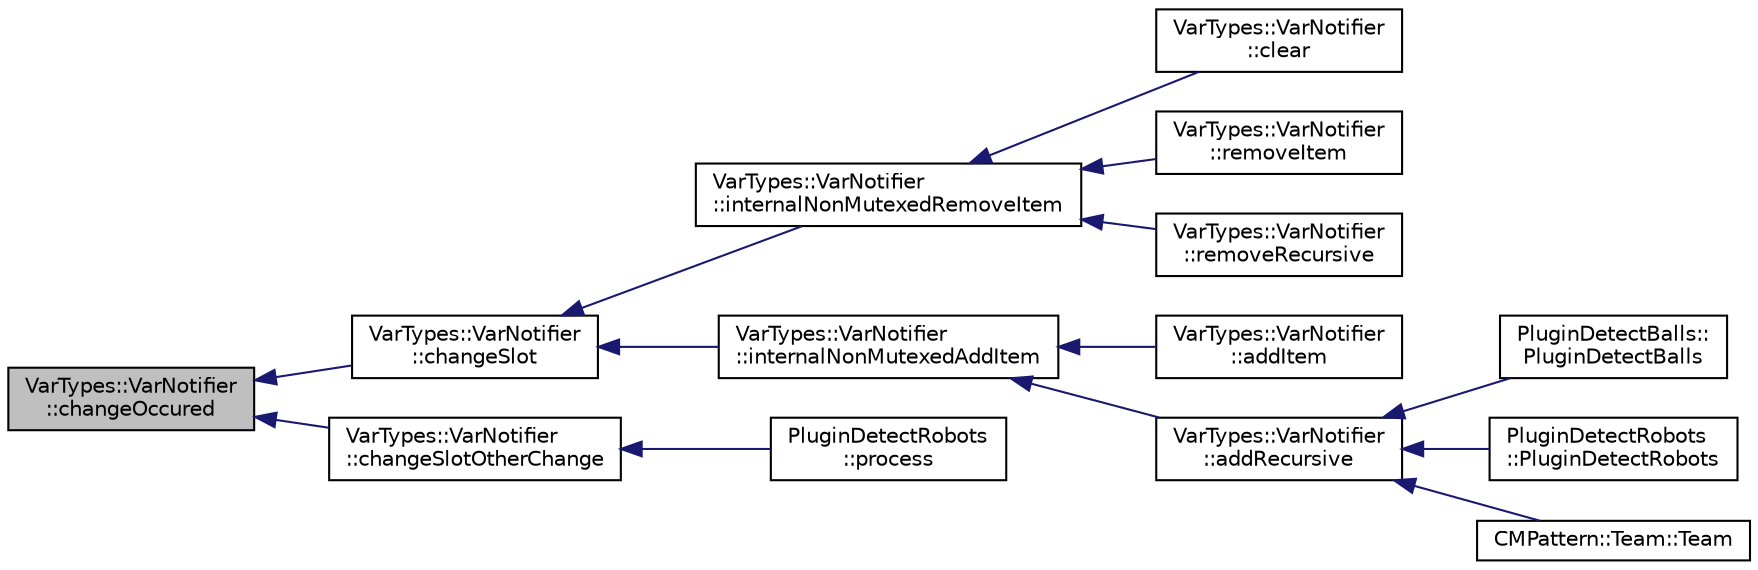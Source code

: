 digraph "VarTypes::VarNotifier::changeOccured"
{
 // INTERACTIVE_SVG=YES
  edge [fontname="Helvetica",fontsize="10",labelfontname="Helvetica",labelfontsize="10"];
  node [fontname="Helvetica",fontsize="10",shape=record];
  rankdir="LR";
  Node1 [label="VarTypes::VarNotifier\l::changeOccured",height=0.2,width=0.4,color="black", fillcolor="grey75", style="filled", fontcolor="black"];
  Node1 -> Node2 [dir="back",color="midnightblue",fontsize="10",style="solid",fontname="Helvetica"];
  Node2 [label="VarTypes::VarNotifier\l::changeSlot",height=0.2,width=0.4,color="black", fillcolor="white", style="filled",URL="$d6/d76/class_var_types_1_1_var_notifier.html#adbd7a8ce14f161a0d918c407a8d3fbf8"];
  Node2 -> Node3 [dir="back",color="midnightblue",fontsize="10",style="solid",fontname="Helvetica"];
  Node3 [label="VarTypes::VarNotifier\l::internalNonMutexedRemoveItem",height=0.2,width=0.4,color="black", fillcolor="white", style="filled",URL="$d6/d76/class_var_types_1_1_var_notifier.html#a538f80875409859b43753cae50cccc75"];
  Node3 -> Node4 [dir="back",color="midnightblue",fontsize="10",style="solid",fontname="Helvetica"];
  Node4 [label="VarTypes::VarNotifier\l::clear",height=0.2,width=0.4,color="black", fillcolor="white", style="filled",URL="$d6/d76/class_var_types_1_1_var_notifier.html#afc1a8a8e0801f9de272b68d7a1260b08"];
  Node3 -> Node5 [dir="back",color="midnightblue",fontsize="10",style="solid",fontname="Helvetica"];
  Node5 [label="VarTypes::VarNotifier\l::removeItem",height=0.2,width=0.4,color="black", fillcolor="white", style="filled",URL="$d6/d76/class_var_types_1_1_var_notifier.html#ac51f664b3c9ab8f15958ae97cb83fcbe"];
  Node3 -> Node6 [dir="back",color="midnightblue",fontsize="10",style="solid",fontname="Helvetica"];
  Node6 [label="VarTypes::VarNotifier\l::removeRecursive",height=0.2,width=0.4,color="black", fillcolor="white", style="filled",URL="$d6/d76/class_var_types_1_1_var_notifier.html#a6f05b9bda0afaa5cafed7ecc505057c4"];
  Node2 -> Node7 [dir="back",color="midnightblue",fontsize="10",style="solid",fontname="Helvetica"];
  Node7 [label="VarTypes::VarNotifier\l::internalNonMutexedAddItem",height=0.2,width=0.4,color="black", fillcolor="white", style="filled",URL="$d6/d76/class_var_types_1_1_var_notifier.html#a42be374c312175ef9ba09b592837097d"];
  Node7 -> Node8 [dir="back",color="midnightblue",fontsize="10",style="solid",fontname="Helvetica"];
  Node8 [label="VarTypes::VarNotifier\l::addItem",height=0.2,width=0.4,color="black", fillcolor="white", style="filled",URL="$d6/d76/class_var_types_1_1_var_notifier.html#a1bc4551b9369e096979b035c4b173b7b"];
  Node7 -> Node9 [dir="back",color="midnightblue",fontsize="10",style="solid",fontname="Helvetica"];
  Node9 [label="VarTypes::VarNotifier\l::addRecursive",height=0.2,width=0.4,color="black", fillcolor="white", style="filled",URL="$d6/d76/class_var_types_1_1_var_notifier.html#ac9d0d00248b6c89fa7c6c442c07b963c"];
  Node9 -> Node10 [dir="back",color="midnightblue",fontsize="10",style="solid",fontname="Helvetica"];
  Node10 [label="PluginDetectBalls::\lPluginDetectBalls",height=0.2,width=0.4,color="black", fillcolor="white", style="filled",URL="$da/d5c/class_plugin_detect_balls.html#a86ec1fb8ced7c54bdfb4cb3b837c6846"];
  Node9 -> Node11 [dir="back",color="midnightblue",fontsize="10",style="solid",fontname="Helvetica"];
  Node11 [label="PluginDetectRobots\l::PluginDetectRobots",height=0.2,width=0.4,color="black", fillcolor="white", style="filled",URL="$de/d27/class_plugin_detect_robots.html#a985025190fe4e229354f614ffacee651"];
  Node9 -> Node12 [dir="back",color="midnightblue",fontsize="10",style="solid",fontname="Helvetica"];
  Node12 [label="CMPattern::Team::Team",height=0.2,width=0.4,color="black", fillcolor="white", style="filled",URL="$dd/d8f/class_c_m_pattern_1_1_team.html#a1088734005ae643a8b048cf438b6377f"];
  Node1 -> Node13 [dir="back",color="midnightblue",fontsize="10",style="solid",fontname="Helvetica"];
  Node13 [label="VarTypes::VarNotifier\l::changeSlotOtherChange",height=0.2,width=0.4,color="black", fillcolor="white", style="filled",URL="$d6/d76/class_var_types_1_1_var_notifier.html#a5b466e2a52003bf9dc00a12a5d58cf65"];
  Node13 -> Node14 [dir="back",color="midnightblue",fontsize="10",style="solid",fontname="Helvetica"];
  Node14 [label="PluginDetectRobots\l::process",height=0.2,width=0.4,color="black", fillcolor="white", style="filled",URL="$de/d27/class_plugin_detect_robots.html#adcea998497d6d8c3de23ec75f993d3dc"];
}
